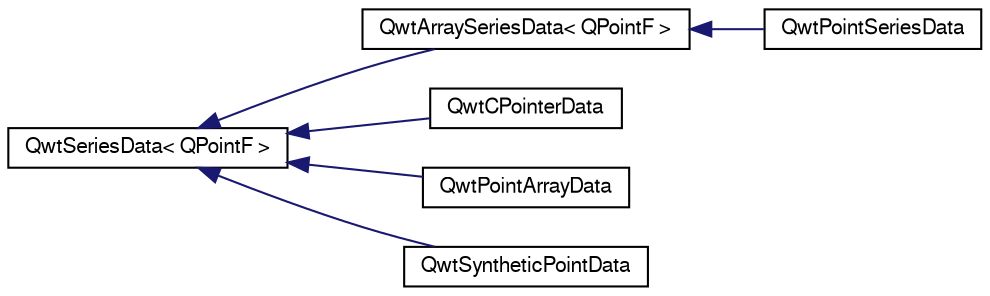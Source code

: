 digraph G
{
  edge [fontname="FreeSans",fontsize="10",labelfontname="FreeSans",labelfontsize="10"];
  node [fontname="FreeSans",fontsize="10",shape=record];
  rankdir="LR";
  Node1 [label="QwtSeriesData\< QPointF \>",height=0.2,width=0.4,color="black", fillcolor="white", style="filled",URL="$class_qwt_series_data.html"];
  Node1 -> Node2 [dir="back",color="midnightblue",fontsize="10",style="solid",fontname="FreeSans"];
  Node2 [label="QwtArraySeriesData\< QPointF \>",height=0.2,width=0.4,color="black", fillcolor="white", style="filled",URL="$class_qwt_array_series_data.html"];
  Node2 -> Node3 [dir="back",color="midnightblue",fontsize="10",style="solid",fontname="FreeSans"];
  Node3 [label="QwtPointSeriesData",height=0.2,width=0.4,color="black", fillcolor="white", style="filled",URL="$class_qwt_point_series_data.html",tooltip="Interface for iterating over an array of points."];
  Node1 -> Node4 [dir="back",color="midnightblue",fontsize="10",style="solid",fontname="FreeSans"];
  Node4 [label="QwtCPointerData",height=0.2,width=0.4,color="black", fillcolor="white", style="filled",URL="$class_qwt_c_pointer_data.html",tooltip="Data class containing two pointers to memory blocks of doubles."];
  Node1 -> Node5 [dir="back",color="midnightblue",fontsize="10",style="solid",fontname="FreeSans"];
  Node5 [label="QwtPointArrayData",height=0.2,width=0.4,color="black", fillcolor="white", style="filled",URL="$class_qwt_point_array_data.html",tooltip="Interface for iterating over two QVector&lt;double&gt; objects."];
  Node1 -> Node6 [dir="back",color="midnightblue",fontsize="10",style="solid",fontname="FreeSans"];
  Node6 [label="QwtSyntheticPointData",height=0.2,width=0.4,color="black", fillcolor="white", style="filled",URL="$class_qwt_synthetic_point_data.html",tooltip="Synthetic point data."];
}
